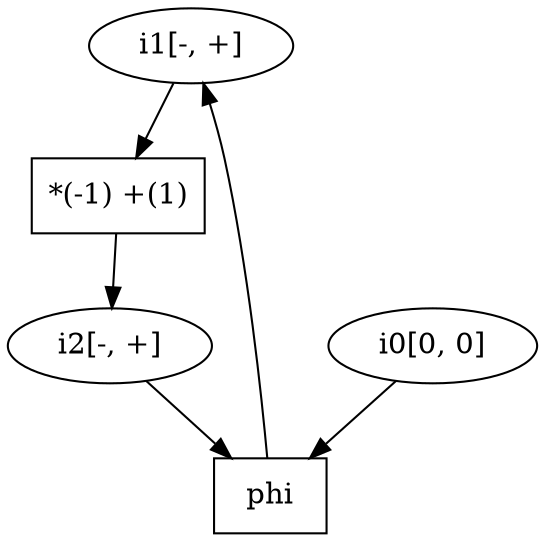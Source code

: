 digraph "After cropping analysis" {
  i1 [label=" i1[-, +] "]
  i0 [label=" i0[0, 0] "]
  i2 [label=" i2[-, +] "]
  417880 [shape=box,label =" phi "]
  i0 -> 417880
  i2 -> 417880
  417880 -> i1

  417920 [shape=box,label ="*(-1) +(1)"]
  i1 -> 417920
  417920 -> i2

}
